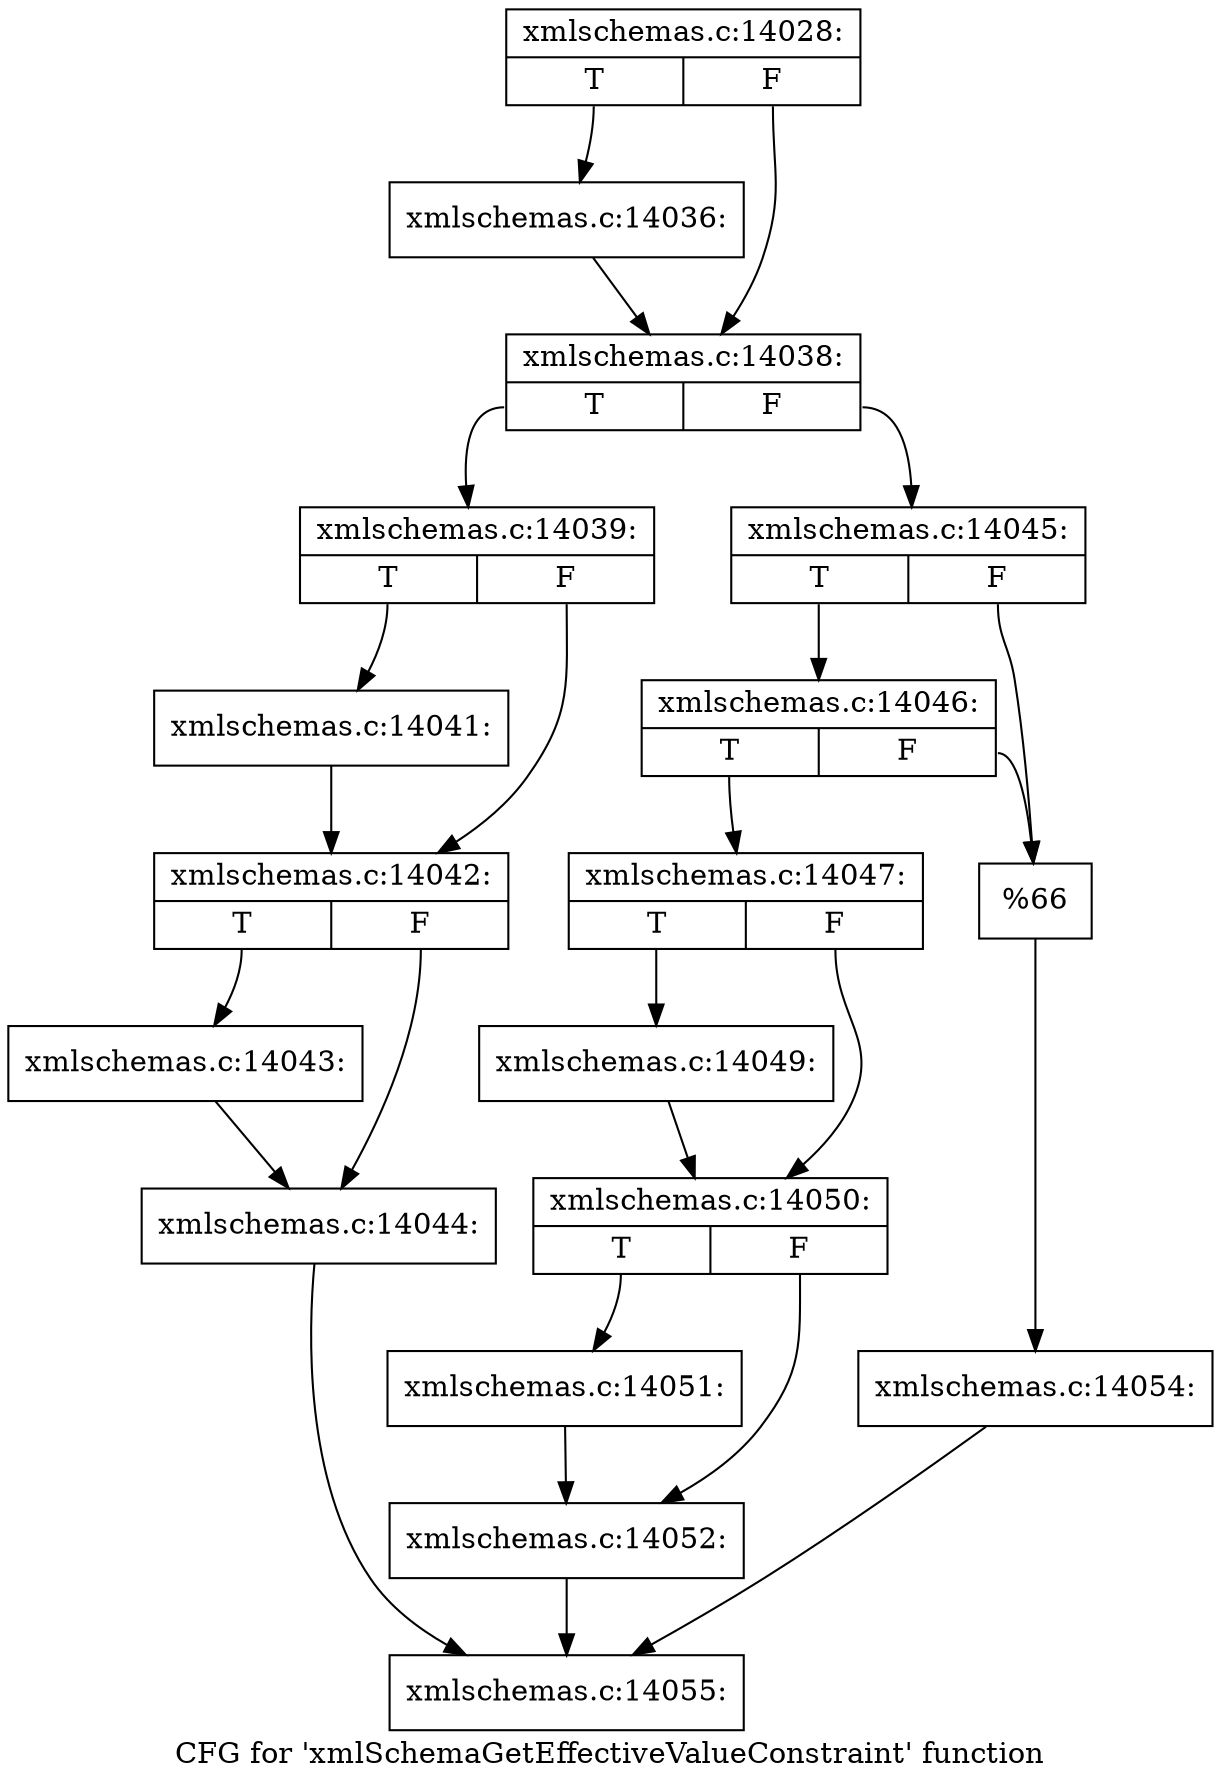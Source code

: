 digraph "CFG for 'xmlSchemaGetEffectiveValueConstraint' function" {
	label="CFG for 'xmlSchemaGetEffectiveValueConstraint' function";

	Node0x52497d0 [shape=record,label="{xmlschemas.c:14028:|{<s0>T|<s1>F}}"];
	Node0x52497d0:s0 -> Node0x524f870;
	Node0x52497d0:s1 -> Node0x524f8c0;
	Node0x524f870 [shape=record,label="{xmlschemas.c:14036:}"];
	Node0x524f870 -> Node0x524f8c0;
	Node0x524f8c0 [shape=record,label="{xmlschemas.c:14038:|{<s0>T|<s1>F}}"];
	Node0x524f8c0:s0 -> Node0x524fde0;
	Node0x524f8c0:s1 -> Node0x524fe80;
	Node0x524fde0 [shape=record,label="{xmlschemas.c:14039:|{<s0>T|<s1>F}}"];
	Node0x524fde0:s0 -> Node0x5250640;
	Node0x524fde0:s1 -> Node0x5250690;
	Node0x5250640 [shape=record,label="{xmlschemas.c:14041:}"];
	Node0x5250640 -> Node0x5250690;
	Node0x5250690 [shape=record,label="{xmlschemas.c:14042:|{<s0>T|<s1>F}}"];
	Node0x5250690:s0 -> Node0x5250d40;
	Node0x5250690:s1 -> Node0x5250d90;
	Node0x5250d40 [shape=record,label="{xmlschemas.c:14043:}"];
	Node0x5250d40 -> Node0x5250d90;
	Node0x5250d90 [shape=record,label="{xmlschemas.c:14044:}"];
	Node0x5250d90 -> Node0x524dfa0;
	Node0x524fe80 [shape=record,label="{xmlschemas.c:14045:|{<s0>T|<s1>F}}"];
	Node0x524fe80:s0 -> Node0x52516d0;
	Node0x524fe80:s1 -> Node0x5251680;
	Node0x52516d0 [shape=record,label="{xmlschemas.c:14046:|{<s0>T|<s1>F}}"];
	Node0x52516d0:s0 -> Node0x5251630;
	Node0x52516d0:s1 -> Node0x5251680;
	Node0x5251630 [shape=record,label="{xmlschemas.c:14047:|{<s0>T|<s1>F}}"];
	Node0x5251630:s0 -> Node0x5252450;
	Node0x5251630:s1 -> Node0x52524a0;
	Node0x5252450 [shape=record,label="{xmlschemas.c:14049:}"];
	Node0x5252450 -> Node0x52524a0;
	Node0x52524a0 [shape=record,label="{xmlschemas.c:14050:|{<s0>T|<s1>F}}"];
	Node0x52524a0:s0 -> Node0x5252c80;
	Node0x52524a0:s1 -> Node0x5252cd0;
	Node0x5252c80 [shape=record,label="{xmlschemas.c:14051:}"];
	Node0x5252c80 -> Node0x5252cd0;
	Node0x5252cd0 [shape=record,label="{xmlschemas.c:14052:}"];
	Node0x5252cd0 -> Node0x524dfa0;
	Node0x5251680 [shape=record,label="{%66}"];
	Node0x5251680 -> Node0x524fe30;
	Node0x524fe30 [shape=record,label="{xmlschemas.c:14054:}"];
	Node0x524fe30 -> Node0x524dfa0;
	Node0x524dfa0 [shape=record,label="{xmlschemas.c:14055:}"];
}
